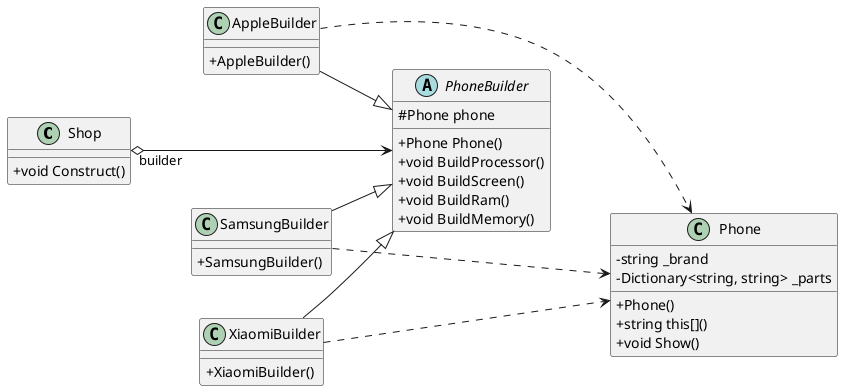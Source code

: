 @startuml scenario_uml
skinparam classAttributeIconSize 0
left to right direction

class Shop{
    +void Construct()
}

abstract class PhoneBuilder{
    #Phone phone

    +Phone Phone()
    +void BuildProcessor()
    +void BuildScreen()
    +void BuildRam()
    +void BuildMemory()
}

class AppleBuilder{
    +AppleBuilder()
}

class SamsungBuilder{
    +SamsungBuilder()
}

class XiaomiBuilder{
    +XiaomiBuilder()
}

class Phone{
    -string _brand
    -Dictionary<string, string> _parts
    +Phone()
    +string this[]()
    +void Show()
}


Shop "builder" o---> PhoneBuilder
AppleBuilder --|> PhoneBuilder
SamsungBuilder --|> PhoneBuilder
XiaomiBuilder --|> PhoneBuilder
AppleBuilder ...> Phone
SamsungBuilder ...> Phone
XiaomiBuilder ...> Phone


@enduml